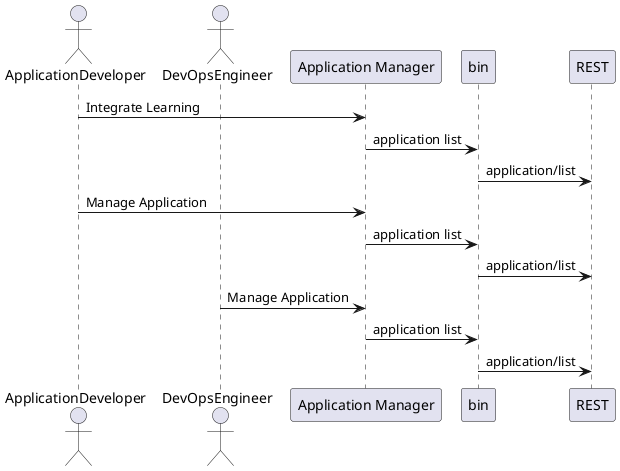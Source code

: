 @startuml


actor "ApplicationDeveloper" as applicationdeveloper

actor "DevOpsEngineer" as devops




applicationdeveloper -> "Application Manager": Integrate Learning
"Application Manager" -> bin: application list
bin -> REST: application/list

applicationdeveloper -> "Application Manager": Manage Application
"Application Manager" -> bin: application list
bin -> REST: application/list

devops -> "Application Manager": Manage Application
"Application Manager" -> bin: application list
bin -> REST: application/list



@enduml
